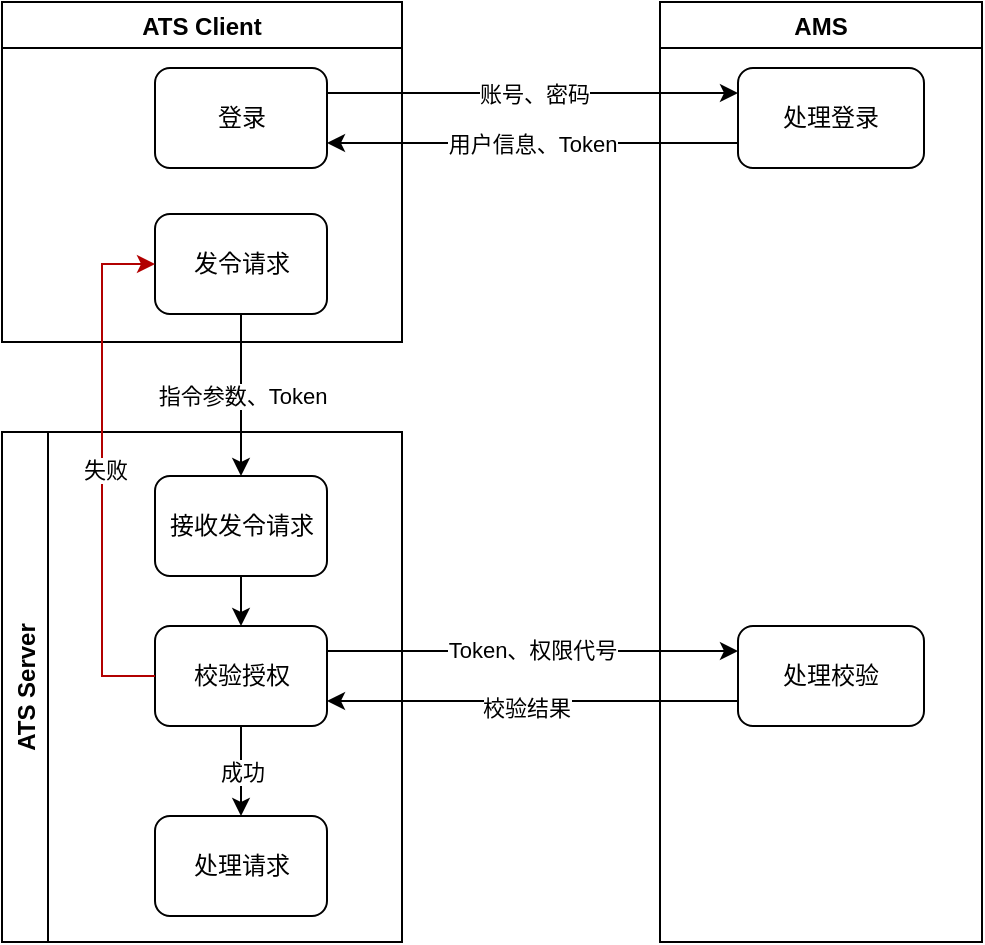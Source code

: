 <mxfile version="17.1.3" type="github">
  <diagram id="XbOKaqfH4eZdRzvgGnbF" name="Page-1">
    <mxGraphModel dx="1038" dy="547" grid="1" gridSize="10" guides="1" tooltips="1" connect="1" arrows="1" fold="1" page="1" pageScale="1" pageWidth="827" pageHeight="1169" math="0" shadow="0">
      <root>
        <mxCell id="0" />
        <mxCell id="1" parent="0" />
        <mxCell id="rXvFDF5TVlSO3VW0NlAG-10" value="ATS Server" style="swimlane;horizontal=0;" vertex="1" parent="1">
          <mxGeometry x="40" y="235" width="200" height="255" as="geometry">
            <mxRectangle x="340" y="130" width="30" height="80" as="alternateBounds" />
          </mxGeometry>
        </mxCell>
        <mxCell id="rXvFDF5TVlSO3VW0NlAG-57" style="edgeStyle=orthogonalEdgeStyle;rounded=0;orthogonalLoop=1;jettySize=auto;html=1;exitX=0.5;exitY=1;exitDx=0;exitDy=0;entryX=0.5;entryY=0;entryDx=0;entryDy=0;" edge="1" parent="rXvFDF5TVlSO3VW0NlAG-10" source="rXvFDF5TVlSO3VW0NlAG-26" target="rXvFDF5TVlSO3VW0NlAG-36">
          <mxGeometry relative="1" as="geometry" />
        </mxCell>
        <mxCell id="rXvFDF5TVlSO3VW0NlAG-26" value="接收发令请求" style="rounded=1;whiteSpace=wrap;html=1;" vertex="1" parent="rXvFDF5TVlSO3VW0NlAG-10">
          <mxGeometry x="76.5" y="22" width="86" height="50" as="geometry" />
        </mxCell>
        <mxCell id="rXvFDF5TVlSO3VW0NlAG-62" value="成功" style="edgeStyle=orthogonalEdgeStyle;rounded=0;orthogonalLoop=1;jettySize=auto;html=1;exitX=0.5;exitY=1;exitDx=0;exitDy=0;entryX=0.5;entryY=0;entryDx=0;entryDy=0;" edge="1" parent="rXvFDF5TVlSO3VW0NlAG-10" source="rXvFDF5TVlSO3VW0NlAG-36" target="rXvFDF5TVlSO3VW0NlAG-48">
          <mxGeometry relative="1" as="geometry" />
        </mxCell>
        <mxCell id="rXvFDF5TVlSO3VW0NlAG-36" value="校验授权" style="rounded=1;whiteSpace=wrap;html=1;" vertex="1" parent="rXvFDF5TVlSO3VW0NlAG-10">
          <mxGeometry x="76.5" y="97" width="86" height="50" as="geometry" />
        </mxCell>
        <mxCell id="rXvFDF5TVlSO3VW0NlAG-48" value="处理请求" style="rounded=1;whiteSpace=wrap;html=1;" vertex="1" parent="rXvFDF5TVlSO3VW0NlAG-10">
          <mxGeometry x="76.5" y="192" width="86" height="50" as="geometry" />
        </mxCell>
        <mxCell id="rXvFDF5TVlSO3VW0NlAG-14" value="AMS" style="swimlane;" vertex="1" parent="1">
          <mxGeometry x="369" y="20" width="161" height="470" as="geometry" />
        </mxCell>
        <mxCell id="rXvFDF5TVlSO3VW0NlAG-39" value="处理校验" style="rounded=1;whiteSpace=wrap;html=1;" vertex="1" parent="rXvFDF5TVlSO3VW0NlAG-14">
          <mxGeometry x="39" y="312" width="93" height="50" as="geometry" />
        </mxCell>
        <mxCell id="rXvFDF5TVlSO3VW0NlAG-52" value="处理登录" style="rounded=1;whiteSpace=wrap;html=1;" vertex="1" parent="rXvFDF5TVlSO3VW0NlAG-14">
          <mxGeometry x="39" y="33" width="93" height="50" as="geometry" />
        </mxCell>
        <mxCell id="rXvFDF5TVlSO3VW0NlAG-40" style="edgeStyle=orthogonalEdgeStyle;rounded=0;orthogonalLoop=1;jettySize=auto;html=1;exitX=1;exitY=0.25;exitDx=0;exitDy=0;entryX=0;entryY=0.25;entryDx=0;entryDy=0;" edge="1" parent="1" source="rXvFDF5TVlSO3VW0NlAG-36" target="rXvFDF5TVlSO3VW0NlAG-39">
          <mxGeometry relative="1" as="geometry" />
        </mxCell>
        <mxCell id="rXvFDF5TVlSO3VW0NlAG-42" value="Token、权限代号" style="edgeLabel;html=1;align=center;verticalAlign=middle;resizable=0;points=[];spacingLeft=35;" vertex="1" connectable="0" parent="rXvFDF5TVlSO3VW0NlAG-40">
          <mxGeometry x="-0.178" y="2" relative="1" as="geometry">
            <mxPoint y="1" as="offset" />
          </mxGeometry>
        </mxCell>
        <mxCell id="rXvFDF5TVlSO3VW0NlAG-50" value="ATS Client" style="swimlane;" vertex="1" parent="1">
          <mxGeometry x="40" y="20" width="200" height="170" as="geometry" />
        </mxCell>
        <mxCell id="rXvFDF5TVlSO3VW0NlAG-51" value="登录" style="rounded=1;whiteSpace=wrap;html=1;" vertex="1" parent="rXvFDF5TVlSO3VW0NlAG-50">
          <mxGeometry x="76.5" y="33" width="86" height="50" as="geometry" />
        </mxCell>
        <mxCell id="rXvFDF5TVlSO3VW0NlAG-55" value="发令请求" style="rounded=1;whiteSpace=wrap;html=1;" vertex="1" parent="rXvFDF5TVlSO3VW0NlAG-50">
          <mxGeometry x="76.5" y="106" width="86" height="50" as="geometry" />
        </mxCell>
        <mxCell id="rXvFDF5TVlSO3VW0NlAG-53" value="账号、密码" style="edgeStyle=orthogonalEdgeStyle;rounded=0;orthogonalLoop=1;jettySize=auto;html=1;exitX=1;exitY=0.25;exitDx=0;exitDy=0;entryX=0;entryY=0.25;entryDx=0;entryDy=0;" edge="1" parent="1" source="rXvFDF5TVlSO3VW0NlAG-51" target="rXvFDF5TVlSO3VW0NlAG-52">
          <mxGeometry relative="1" as="geometry" />
        </mxCell>
        <mxCell id="rXvFDF5TVlSO3VW0NlAG-54" value="用户信息、Token" style="edgeStyle=orthogonalEdgeStyle;rounded=0;orthogonalLoop=1;jettySize=auto;html=1;exitX=0;exitY=0.75;exitDx=0;exitDy=0;entryX=1;entryY=0.75;entryDx=0;entryDy=0;" edge="1" parent="1" source="rXvFDF5TVlSO3VW0NlAG-52" target="rXvFDF5TVlSO3VW0NlAG-51">
          <mxGeometry relative="1" as="geometry" />
        </mxCell>
        <mxCell id="rXvFDF5TVlSO3VW0NlAG-60" style="edgeStyle=orthogonalEdgeStyle;rounded=0;orthogonalLoop=1;jettySize=auto;html=1;exitX=0;exitY=0.75;exitDx=0;exitDy=0;entryX=1;entryY=0.75;entryDx=0;entryDy=0;" edge="1" parent="1" source="rXvFDF5TVlSO3VW0NlAG-39" target="rXvFDF5TVlSO3VW0NlAG-36">
          <mxGeometry relative="1" as="geometry" />
        </mxCell>
        <mxCell id="rXvFDF5TVlSO3VW0NlAG-61" value="校验结果" style="edgeLabel;html=1;align=center;verticalAlign=middle;resizable=0;points=[];spacingLeft=49;" vertex="1" connectable="0" parent="rXvFDF5TVlSO3VW0NlAG-60">
          <mxGeometry x="0.276" y="3" relative="1" as="geometry">
            <mxPoint as="offset" />
          </mxGeometry>
        </mxCell>
        <mxCell id="rXvFDF5TVlSO3VW0NlAG-63" value="&amp;nbsp;失败" style="edgeStyle=orthogonalEdgeStyle;rounded=0;orthogonalLoop=1;jettySize=auto;html=1;exitX=0;exitY=0.5;exitDx=0;exitDy=0;entryX=0;entryY=0.5;entryDx=0;entryDy=0;fillColor=#e51400;strokeColor=#B20000;" edge="1" parent="1" source="rXvFDF5TVlSO3VW0NlAG-36" target="rXvFDF5TVlSO3VW0NlAG-55">
          <mxGeometry relative="1" as="geometry">
            <Array as="points">
              <mxPoint x="90" y="357" />
              <mxPoint x="90" y="151" />
            </Array>
          </mxGeometry>
        </mxCell>
        <mxCell id="rXvFDF5TVlSO3VW0NlAG-65" value="指令参数、Token" style="edgeStyle=orthogonalEdgeStyle;rounded=0;orthogonalLoop=1;jettySize=auto;html=1;exitX=0.5;exitY=1;exitDx=0;exitDy=0;entryX=0.5;entryY=0;entryDx=0;entryDy=0;strokeColor=#000000;" edge="1" parent="1" source="rXvFDF5TVlSO3VW0NlAG-55" target="rXvFDF5TVlSO3VW0NlAG-26">
          <mxGeometry relative="1" as="geometry" />
        </mxCell>
      </root>
    </mxGraphModel>
  </diagram>
</mxfile>
